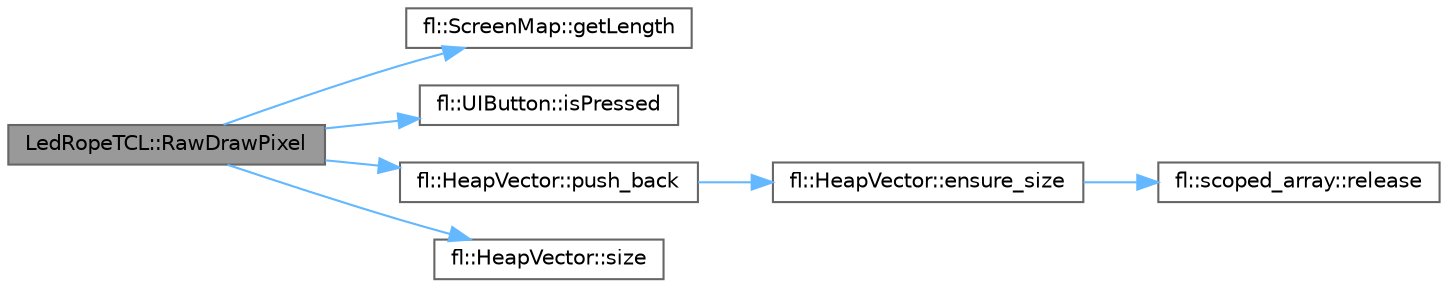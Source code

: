 digraph "LedRopeTCL::RawDrawPixel"
{
 // LATEX_PDF_SIZE
  bgcolor="transparent";
  edge [fontname=Helvetica,fontsize=10,labelfontname=Helvetica,labelfontsize=10];
  node [fontname=Helvetica,fontsize=10,shape=box,height=0.2,width=0.4];
  rankdir="LR";
  Node1 [id="Node000001",label="LedRopeTCL::RawDrawPixel",height=0.2,width=0.4,color="gray40", fillcolor="grey60", style="filled", fontcolor="black",tooltip=" "];
  Node1 -> Node2 [id="edge1_Node000001_Node000002",color="steelblue1",style="solid",tooltip=" "];
  Node2 [id="Node000002",label="fl::ScreenMap::getLength",height=0.2,width=0.4,color="grey40", fillcolor="white", style="filled",URL="$d2/d78/classfl_1_1_screen_map.html#a5204df94f85ac93d9f2863b7d4e483fe",tooltip=" "];
  Node1 -> Node3 [id="edge2_Node000001_Node000003",color="steelblue1",style="solid",tooltip=" "];
  Node3 [id="Node000003",label="fl::UIButton::isPressed",height=0.2,width=0.4,color="grey40", fillcolor="white", style="filled",URL="$d3/d1d/classfl_1_1_u_i_button.html#a840152841a9986ba7ca08da3df06353f",tooltip=" "];
  Node1 -> Node4 [id="edge3_Node000001_Node000004",color="steelblue1",style="solid",tooltip=" "];
  Node4 [id="Node000004",label="fl::HeapVector::push_back",height=0.2,width=0.4,color="grey40", fillcolor="white", style="filled",URL="$db/ddd/classfl_1_1_heap_vector.html#a701c6f44506bee8254a5c66a6f132487",tooltip=" "];
  Node4 -> Node5 [id="edge4_Node000004_Node000005",color="steelblue1",style="solid",tooltip=" "];
  Node5 [id="Node000005",label="fl::HeapVector::ensure_size",height=0.2,width=0.4,color="grey40", fillcolor="white", style="filled",URL="$db/ddd/classfl_1_1_heap_vector.html#a9654c1f85b2219f36fcf1a6e146d660e",tooltip=" "];
  Node5 -> Node6 [id="edge5_Node000005_Node000006",color="steelblue1",style="solid",tooltip=" "];
  Node6 [id="Node000006",label="fl::scoped_array::release",height=0.2,width=0.4,color="grey40", fillcolor="white", style="filled",URL="$d3/d92/classfl_1_1scoped__array.html#a9b968a7427441d9c8abac6707a95bb9f",tooltip=" "];
  Node1 -> Node7 [id="edge6_Node000001_Node000007",color="steelblue1",style="solid",tooltip=" "];
  Node7 [id="Node000007",label="fl::HeapVector::size",height=0.2,width=0.4,color="grey40", fillcolor="white", style="filled",URL="$db/ddd/classfl_1_1_heap_vector.html#a37e5c0526e1be1bdc4c17139ac026939",tooltip=" "];
}
